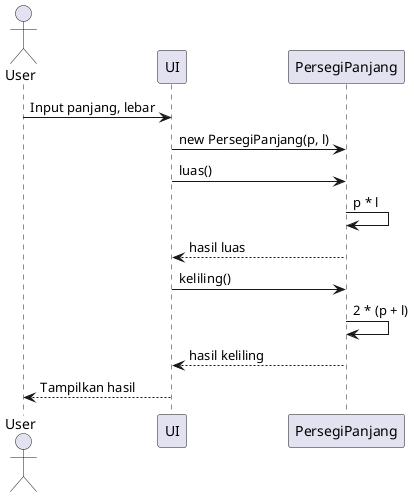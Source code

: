 @startuml
actor User
participant UI
participant PersegiPanjang

User -> UI: Input panjang, lebar
UI -> PersegiPanjang: new PersegiPanjang(p, l)
UI -> PersegiPanjang: luas()
PersegiPanjang -> PersegiPanjang: p * l
PersegiPanjang --> UI: hasil luas
UI -> PersegiPanjang: keliling()
PersegiPanjang -> PersegiPanjang: 2 * (p + l)
PersegiPanjang --> UI: hasil keliling
UI --> User: Tampilkan hasil
@enduml